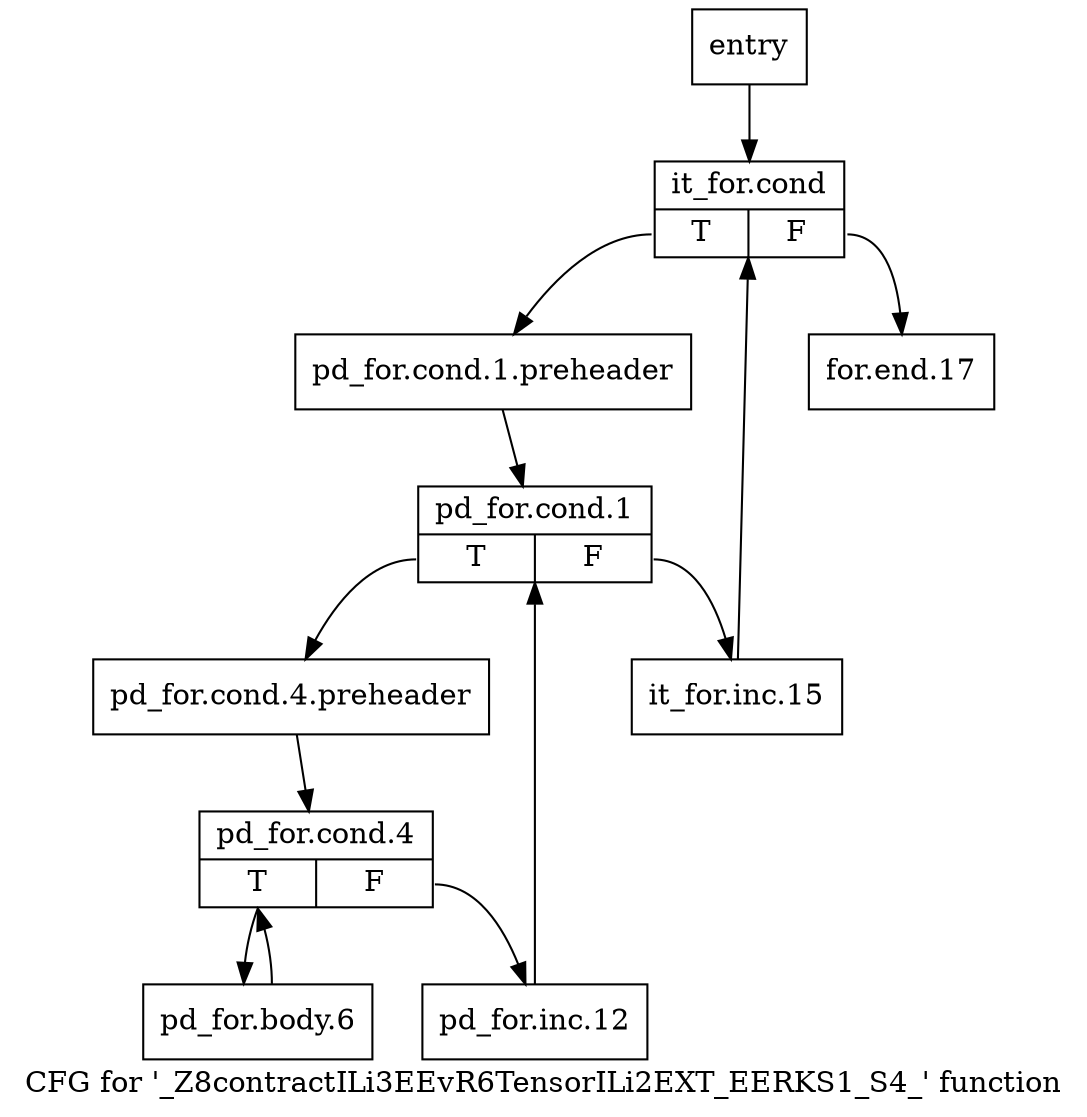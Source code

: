 digraph "CFG for '_Z8contractILi3EEvR6TensorILi2EXT_EERKS1_S4_' function" {
	label="CFG for '_Z8contractILi3EEvR6TensorILi2EXT_EERKS1_S4_' function";

	Node0x3d5f9d0 [shape=record,label="{entry}"];
	Node0x3d5f9d0 -> Node0x3d5fa20;
	Node0x3d5fa20 [shape=record,label="{it_for.cond|{<s0>T|<s1>F}}"];
	Node0x3d5fa20:s0 -> Node0x3d5fa70;
	Node0x3d5fa20:s1 -> Node0x3d5fca0;
	Node0x3d5fa70 [shape=record,label="{pd_for.cond.1.preheader}"];
	Node0x3d5fa70 -> Node0x3d5fac0;
	Node0x3d5fac0 [shape=record,label="{pd_for.cond.1|{<s0>T|<s1>F}}"];
	Node0x3d5fac0:s0 -> Node0x3d5fb10;
	Node0x3d5fac0:s1 -> Node0x3d5fc50;
	Node0x3d5fb10 [shape=record,label="{pd_for.cond.4.preheader}"];
	Node0x3d5fb10 -> Node0x3d5fb60;
	Node0x3d5fb60 [shape=record,label="{pd_for.cond.4|{<s0>T|<s1>F}}"];
	Node0x3d5fb60:s0 -> Node0x3d5fbb0;
	Node0x3d5fb60:s1 -> Node0x3d5fc00;
	Node0x3d5fbb0 [shape=record,label="{pd_for.body.6}"];
	Node0x3d5fbb0 -> Node0x3d5fb60;
	Node0x3d5fc00 [shape=record,label="{pd_for.inc.12}"];
	Node0x3d5fc00 -> Node0x3d5fac0;
	Node0x3d5fc50 [shape=record,label="{it_for.inc.15}"];
	Node0x3d5fc50 -> Node0x3d5fa20;
	Node0x3d5fca0 [shape=record,label="{for.end.17}"];
}
